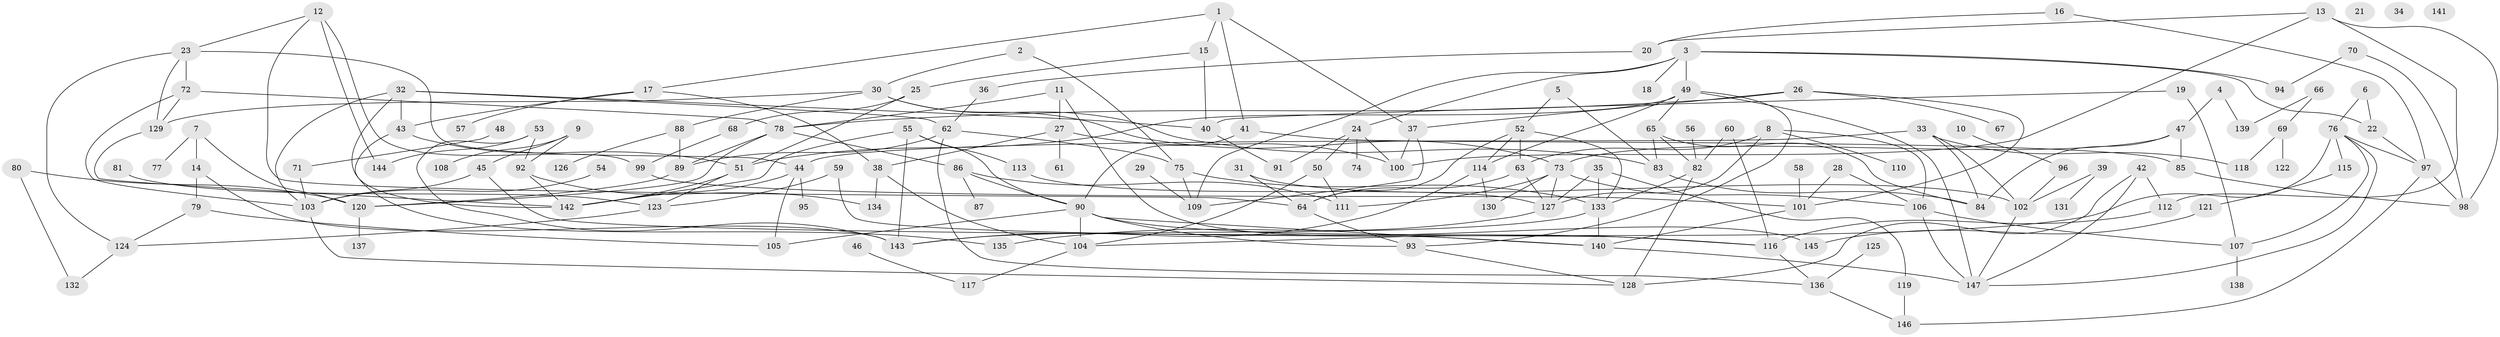 // coarse degree distribution, {7: 0.04225352112676056, 6: 0.09859154929577464, 8: 0.04225352112676056, 9: 0.028169014084507043, 10: 0.028169014084507043, 5: 0.14084507042253522, 1: 0.16901408450704225, 2: 0.15492957746478872, 3: 0.19718309859154928, 4: 0.07042253521126761, 12: 0.014084507042253521, 13: 0.014084507042253521}
// Generated by graph-tools (version 1.1) at 2025/48/03/04/25 22:48:21]
// undirected, 147 vertices, 229 edges
graph export_dot {
  node [color=gray90,style=filled];
  1;
  2;
  3;
  4;
  5;
  6;
  7;
  8;
  9;
  10;
  11;
  12;
  13;
  14;
  15;
  16;
  17;
  18;
  19;
  20;
  21;
  22;
  23;
  24;
  25;
  26;
  27;
  28;
  29;
  30;
  31;
  32;
  33;
  34;
  35;
  36;
  37;
  38;
  39;
  40;
  41;
  42;
  43;
  44;
  45;
  46;
  47;
  48;
  49;
  50;
  51;
  52;
  53;
  54;
  55;
  56;
  57;
  58;
  59;
  60;
  61;
  62;
  63;
  64;
  65;
  66;
  67;
  68;
  69;
  70;
  71;
  72;
  73;
  74;
  75;
  76;
  77;
  78;
  79;
  80;
  81;
  82;
  83;
  84;
  85;
  86;
  87;
  88;
  89;
  90;
  91;
  92;
  93;
  94;
  95;
  96;
  97;
  98;
  99;
  100;
  101;
  102;
  103;
  104;
  105;
  106;
  107;
  108;
  109;
  110;
  111;
  112;
  113;
  114;
  115;
  116;
  117;
  118;
  119;
  120;
  121;
  122;
  123;
  124;
  125;
  126;
  127;
  128;
  129;
  130;
  131;
  132;
  133;
  134;
  135;
  136;
  137;
  138;
  139;
  140;
  141;
  142;
  143;
  144;
  145;
  146;
  147;
  1 -- 15;
  1 -- 17;
  1 -- 37;
  1 -- 41;
  2 -- 30;
  2 -- 75;
  3 -- 18;
  3 -- 22;
  3 -- 24;
  3 -- 49;
  3 -- 94;
  3 -- 109;
  4 -- 47;
  4 -- 139;
  5 -- 52;
  5 -- 83;
  6 -- 22;
  6 -- 76;
  7 -- 14;
  7 -- 77;
  7 -- 120;
  8 -- 63;
  8 -- 106;
  8 -- 110;
  8 -- 127;
  9 -- 45;
  9 -- 92;
  9 -- 108;
  10 -- 96;
  11 -- 27;
  11 -- 78;
  11 -- 145;
  12 -- 23;
  12 -- 64;
  12 -- 99;
  12 -- 144;
  13 -- 20;
  13 -- 98;
  13 -- 100;
  13 -- 112;
  14 -- 79;
  14 -- 143;
  15 -- 25;
  15 -- 40;
  16 -- 20;
  16 -- 97;
  17 -- 38;
  17 -- 43;
  17 -- 57;
  19 -- 40;
  19 -- 107;
  20 -- 36;
  22 -- 97;
  23 -- 44;
  23 -- 72;
  23 -- 124;
  23 -- 129;
  24 -- 50;
  24 -- 74;
  24 -- 91;
  24 -- 100;
  25 -- 51;
  25 -- 68;
  26 -- 37;
  26 -- 67;
  26 -- 78;
  26 -- 101;
  27 -- 38;
  27 -- 61;
  27 -- 100;
  28 -- 101;
  28 -- 106;
  29 -- 109;
  30 -- 73;
  30 -- 83;
  30 -- 88;
  30 -- 129;
  31 -- 64;
  31 -- 102;
  32 -- 40;
  32 -- 43;
  32 -- 62;
  32 -- 103;
  32 -- 142;
  33 -- 44;
  33 -- 84;
  33 -- 102;
  33 -- 118;
  35 -- 119;
  35 -- 127;
  35 -- 133;
  36 -- 62;
  37 -- 100;
  37 -- 109;
  38 -- 104;
  38 -- 134;
  39 -- 102;
  39 -- 131;
  40 -- 91;
  41 -- 85;
  41 -- 90;
  42 -- 112;
  42 -- 128;
  42 -- 147;
  43 -- 51;
  43 -- 135;
  44 -- 95;
  44 -- 105;
  44 -- 142;
  45 -- 103;
  45 -- 116;
  46 -- 117;
  47 -- 73;
  47 -- 84;
  47 -- 85;
  48 -- 71;
  49 -- 51;
  49 -- 65;
  49 -- 93;
  49 -- 114;
  49 -- 147;
  50 -- 104;
  50 -- 111;
  51 -- 123;
  51 -- 142;
  52 -- 63;
  52 -- 64;
  52 -- 114;
  52 -- 133;
  53 -- 92;
  53 -- 143;
  53 -- 144;
  54 -- 103;
  55 -- 90;
  55 -- 113;
  55 -- 142;
  55 -- 143;
  56 -- 82;
  58 -- 101;
  59 -- 123;
  59 -- 140;
  60 -- 82;
  60 -- 116;
  62 -- 75;
  62 -- 89;
  62 -- 136;
  63 -- 64;
  63 -- 127;
  64 -- 93;
  65 -- 82;
  65 -- 83;
  65 -- 84;
  66 -- 69;
  66 -- 139;
  68 -- 99;
  69 -- 118;
  69 -- 122;
  70 -- 94;
  70 -- 98;
  71 -- 103;
  72 -- 78;
  72 -- 103;
  72 -- 129;
  73 -- 106;
  73 -- 111;
  73 -- 127;
  73 -- 130;
  75 -- 109;
  75 -- 133;
  76 -- 97;
  76 -- 104;
  76 -- 107;
  76 -- 115;
  76 -- 147;
  78 -- 86;
  78 -- 89;
  78 -- 120;
  79 -- 105;
  79 -- 124;
  80 -- 120;
  80 -- 132;
  81 -- 123;
  82 -- 128;
  82 -- 133;
  83 -- 84;
  85 -- 98;
  86 -- 87;
  86 -- 90;
  86 -- 111;
  88 -- 89;
  88 -- 126;
  89 -- 120;
  90 -- 93;
  90 -- 104;
  90 -- 105;
  90 -- 116;
  90 -- 140;
  92 -- 134;
  92 -- 142;
  93 -- 128;
  96 -- 102;
  97 -- 98;
  97 -- 146;
  99 -- 101;
  101 -- 140;
  102 -- 147;
  103 -- 128;
  104 -- 117;
  106 -- 107;
  106 -- 147;
  107 -- 138;
  112 -- 116;
  113 -- 127;
  114 -- 130;
  114 -- 143;
  115 -- 121;
  116 -- 136;
  119 -- 146;
  120 -- 137;
  121 -- 145;
  123 -- 124;
  124 -- 132;
  125 -- 136;
  127 -- 135;
  129 -- 142;
  133 -- 140;
  133 -- 143;
  136 -- 146;
  140 -- 147;
}
